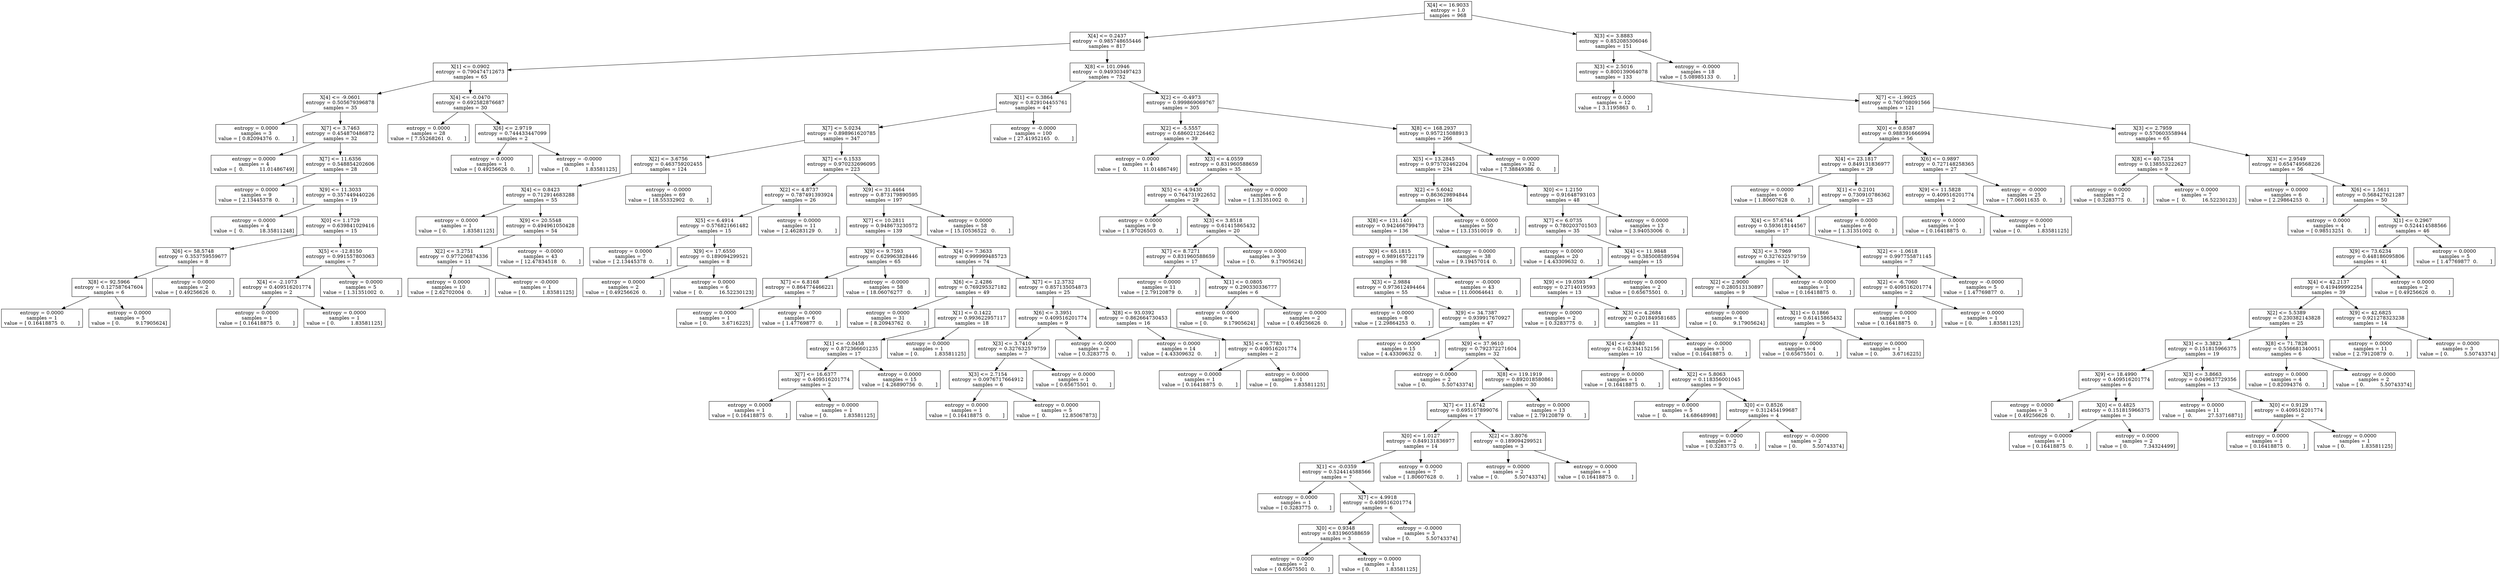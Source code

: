 digraph Tree {
0 [label="X[4] <= 16.9033\nentropy = 1.0\nsamples = 968", shape="box"] ;
1 [label="X[4] <= 0.2437\nentropy = 0.985748655446\nsamples = 817", shape="box"] ;
0 -> 1 ;
2 [label="X[1] <= 0.0902\nentropy = 0.790474712673\nsamples = 65", shape="box"] ;
1 -> 2 ;
3 [label="X[4] <= -9.0601\nentropy = 0.505679396878\nsamples = 35", shape="box"] ;
2 -> 3 ;
4 [label="entropy = 0.0000\nsamples = 3\nvalue = [ 0.82094376  0.        ]", shape="box"] ;
3 -> 4 ;
5 [label="X[7] <= 3.7463\nentropy = 0.454870486872\nsamples = 32", shape="box"] ;
3 -> 5 ;
6 [label="entropy = 0.0000\nsamples = 4\nvalue = [  0.          11.01486749]", shape="box"] ;
5 -> 6 ;
7 [label="X[7] <= 11.6356\nentropy = 0.548854202606\nsamples = 28", shape="box"] ;
5 -> 7 ;
8 [label="entropy = 0.0000\nsamples = 9\nvalue = [ 2.13445378  0.        ]", shape="box"] ;
7 -> 8 ;
9 [label="X[9] <= 11.3033\nentropy = 0.357449440226\nsamples = 19", shape="box"] ;
7 -> 9 ;
10 [label="entropy = 0.0000\nsamples = 4\nvalue = [  0.          18.35811248]", shape="box"] ;
9 -> 10 ;
11 [label="X[0] <= 1.1729\nentropy = 0.639841029416\nsamples = 15", shape="box"] ;
9 -> 11 ;
12 [label="X[6] <= 58.5748\nentropy = 0.353759559677\nsamples = 8", shape="box"] ;
11 -> 12 ;
13 [label="X[8] <= 92.5966\nentropy = 0.127587647604\nsamples = 6", shape="box"] ;
12 -> 13 ;
14 [label="entropy = 0.0000\nsamples = 1\nvalue = [ 0.16418875  0.        ]", shape="box"] ;
13 -> 14 ;
15 [label="entropy = 0.0000\nsamples = 5\nvalue = [ 0.          9.17905624]", shape="box"] ;
13 -> 15 ;
16 [label="entropy = 0.0000\nsamples = 2\nvalue = [ 0.49256626  0.        ]", shape="box"] ;
12 -> 16 ;
17 [label="X[5] <= -12.8150\nentropy = 0.991557803063\nsamples = 7", shape="box"] ;
11 -> 17 ;
18 [label="X[4] <= -2.1073\nentropy = 0.409516201774\nsamples = 2", shape="box"] ;
17 -> 18 ;
19 [label="entropy = 0.0000\nsamples = 1\nvalue = [ 0.16418875  0.        ]", shape="box"] ;
18 -> 19 ;
20 [label="entropy = 0.0000\nsamples = 1\nvalue = [ 0.          1.83581125]", shape="box"] ;
18 -> 20 ;
21 [label="entropy = 0.0000\nsamples = 5\nvalue = [ 1.31351002  0.        ]", shape="box"] ;
17 -> 21 ;
22 [label="X[4] <= -0.0470\nentropy = 0.692582876687\nsamples = 30", shape="box"] ;
2 -> 22 ;
23 [label="entropy = 0.0000\nsamples = 28\nvalue = [ 7.55268261  0.        ]", shape="box"] ;
22 -> 23 ;
24 [label="X[6] <= 2.9719\nentropy = 0.744433447099\nsamples = 2", shape="box"] ;
22 -> 24 ;
25 [label="entropy = 0.0000\nsamples = 1\nvalue = [ 0.49256626  0.        ]", shape="box"] ;
24 -> 25 ;
26 [label="entropy = -0.0000\nsamples = 1\nvalue = [ 0.          1.83581125]", shape="box"] ;
24 -> 26 ;
27 [label="X[8] <= 101.0946\nentropy = 0.949303497423\nsamples = 752", shape="box"] ;
1 -> 27 ;
28 [label="X[1] <= 0.3864\nentropy = 0.829104455761\nsamples = 447", shape="box"] ;
27 -> 28 ;
29 [label="X[7] <= 5.0234\nentropy = 0.898961620785\nsamples = 347", shape="box"] ;
28 -> 29 ;
30 [label="X[2] <= 3.6756\nentropy = 0.463759202455\nsamples = 124", shape="box"] ;
29 -> 30 ;
31 [label="X[4] <= 0.8423\nentropy = 0.712914683288\nsamples = 55", shape="box"] ;
30 -> 31 ;
32 [label="entropy = 0.0000\nsamples = 1\nvalue = [ 0.          1.83581125]", shape="box"] ;
31 -> 32 ;
33 [label="X[9] <= 20.5548\nentropy = 0.494961050428\nsamples = 54", shape="box"] ;
31 -> 33 ;
34 [label="X[2] <= 3.2751\nentropy = 0.977206874336\nsamples = 11", shape="box"] ;
33 -> 34 ;
35 [label="entropy = 0.0000\nsamples = 10\nvalue = [ 2.62702004  0.        ]", shape="box"] ;
34 -> 35 ;
36 [label="entropy = -0.0000\nsamples = 1\nvalue = [ 0.          1.83581125]", shape="box"] ;
34 -> 36 ;
37 [label="entropy = -0.0000\nsamples = 43\nvalue = [ 12.47834518   0.        ]", shape="box"] ;
33 -> 37 ;
38 [label="entropy = -0.0000\nsamples = 69\nvalue = [ 18.55332902   0.        ]", shape="box"] ;
30 -> 38 ;
39 [label="X[7] <= 6.1533\nentropy = 0.970232696095\nsamples = 223", shape="box"] ;
29 -> 39 ;
40 [label="X[2] <= 4.8737\nentropy = 0.787491393924\nsamples = 26", shape="box"] ;
39 -> 40 ;
41 [label="X[5] <= 6.4914\nentropy = 0.576821661482\nsamples = 15", shape="box"] ;
40 -> 41 ;
42 [label="entropy = 0.0000\nsamples = 7\nvalue = [ 2.13445378  0.        ]", shape="box"] ;
41 -> 42 ;
43 [label="X[9] <= 17.6550\nentropy = 0.189094299521\nsamples = 8", shape="box"] ;
41 -> 43 ;
44 [label="entropy = 0.0000\nsamples = 2\nvalue = [ 0.49256626  0.        ]", shape="box"] ;
43 -> 44 ;
45 [label="entropy = 0.0000\nsamples = 6\nvalue = [  0.          16.52230123]", shape="box"] ;
43 -> 45 ;
46 [label="entropy = 0.0000\nsamples = 11\nvalue = [ 2.46283129  0.        ]", shape="box"] ;
40 -> 46 ;
47 [label="X[9] <= 31.4464\nentropy = 0.873179890595\nsamples = 197", shape="box"] ;
39 -> 47 ;
48 [label="X[7] <= 10.2811\nentropy = 0.948673230572\nsamples = 139", shape="box"] ;
47 -> 48 ;
49 [label="X[9] <= 9.7593\nentropy = 0.629963828446\nsamples = 65", shape="box"] ;
48 -> 49 ;
50 [label="X[7] <= 6.8168\nentropy = 0.864774466221\nsamples = 7", shape="box"] ;
49 -> 50 ;
51 [label="entropy = 0.0000\nsamples = 1\nvalue = [ 0.         3.6716225]", shape="box"] ;
50 -> 51 ;
52 [label="entropy = 0.0000\nsamples = 6\nvalue = [ 1.47769877  0.        ]", shape="box"] ;
50 -> 52 ;
53 [label="entropy = -0.0000\nsamples = 58\nvalue = [ 18.06076277   0.        ]", shape="box"] ;
49 -> 53 ;
54 [label="X[4] <= 7.3633\nentropy = 0.999999485723\nsamples = 74", shape="box"] ;
48 -> 54 ;
55 [label="X[6] <= 2.4286\nentropy = 0.769295327182\nsamples = 49", shape="box"] ;
54 -> 55 ;
56 [label="entropy = 0.0000\nsamples = 31\nvalue = [ 8.20943762  0.        ]", shape="box"] ;
55 -> 56 ;
57 [label="X[1] <= 0.1422\nentropy = 0.993622957117\nsamples = 18", shape="box"] ;
55 -> 57 ;
58 [label="X[1] <= -0.0458\nentropy = 0.872366601235\nsamples = 17", shape="box"] ;
57 -> 58 ;
59 [label="X[7] <= 16.6377\nentropy = 0.409516201774\nsamples = 2", shape="box"] ;
58 -> 59 ;
60 [label="entropy = 0.0000\nsamples = 1\nvalue = [ 0.16418875  0.        ]", shape="box"] ;
59 -> 60 ;
61 [label="entropy = 0.0000\nsamples = 1\nvalue = [ 0.          1.83581125]", shape="box"] ;
59 -> 61 ;
62 [label="entropy = 0.0000\nsamples = 15\nvalue = [ 4.26890756  0.        ]", shape="box"] ;
58 -> 62 ;
63 [label="entropy = 0.0000\nsamples = 1\nvalue = [ 0.          1.83581125]", shape="box"] ;
57 -> 63 ;
64 [label="X[7] <= 12.3732\nentropy = 0.857135054873\nsamples = 25", shape="box"] ;
54 -> 64 ;
65 [label="X[6] <= 3.3951\nentropy = 0.409516201774\nsamples = 9", shape="box"] ;
64 -> 65 ;
66 [label="X[3] <= 3.7410\nentropy = 0.327632579759\nsamples = 7", shape="box"] ;
65 -> 66 ;
67 [label="X[3] <= 2.7154\nentropy = 0.0976717664912\nsamples = 6", shape="box"] ;
66 -> 67 ;
68 [label="entropy = 0.0000\nsamples = 1\nvalue = [ 0.16418875  0.        ]", shape="box"] ;
67 -> 68 ;
69 [label="entropy = 0.0000\nsamples = 5\nvalue = [  0.          12.85067873]", shape="box"] ;
67 -> 69 ;
70 [label="entropy = 0.0000\nsamples = 1\nvalue = [ 0.65675501  0.        ]", shape="box"] ;
66 -> 70 ;
71 [label="entropy = -0.0000\nsamples = 2\nvalue = [ 0.3283775  0.       ]", shape="box"] ;
65 -> 71 ;
72 [label="X[8] <= 93.0392\nentropy = 0.862664730453\nsamples = 16", shape="box"] ;
64 -> 72 ;
73 [label="entropy = 0.0000\nsamples = 14\nvalue = [ 4.43309632  0.        ]", shape="box"] ;
72 -> 73 ;
74 [label="X[5] <= 6.7783\nentropy = 0.409516201774\nsamples = 2", shape="box"] ;
72 -> 74 ;
75 [label="entropy = 0.0000\nsamples = 1\nvalue = [ 0.16418875  0.        ]", shape="box"] ;
74 -> 75 ;
76 [label="entropy = 0.0000\nsamples = 1\nvalue = [ 0.          1.83581125]", shape="box"] ;
74 -> 76 ;
77 [label="entropy = 0.0000\nsamples = 58\nvalue = [ 15.10536522   0.        ]", shape="box"] ;
47 -> 77 ;
78 [label="entropy = -0.0000\nsamples = 100\nvalue = [ 27.41952165   0.        ]", shape="box"] ;
28 -> 78 ;
79 [label="X[2] <= -0.4973\nentropy = 0.999869069767\nsamples = 305", shape="box"] ;
27 -> 79 ;
80 [label="X[2] <= -5.5557\nentropy = 0.686021226462\nsamples = 39", shape="box"] ;
79 -> 80 ;
81 [label="entropy = 0.0000\nsamples = 4\nvalue = [  0.          11.01486749]", shape="box"] ;
80 -> 81 ;
82 [label="X[3] <= 4.0559\nentropy = 0.831960588659\nsamples = 35", shape="box"] ;
80 -> 82 ;
83 [label="X[5] <= -4.9430\nentropy = 0.764731922652\nsamples = 29", shape="box"] ;
82 -> 83 ;
84 [label="entropy = 0.0000\nsamples = 9\nvalue = [ 1.97026503  0.        ]", shape="box"] ;
83 -> 84 ;
85 [label="X[3] <= 3.8518\nentropy = 0.61415865432\nsamples = 20", shape="box"] ;
83 -> 85 ;
86 [label="X[7] <= 8.7271\nentropy = 0.831960588659\nsamples = 17", shape="box"] ;
85 -> 86 ;
87 [label="entropy = 0.0000\nsamples = 11\nvalue = [ 2.79120879  0.        ]", shape="box"] ;
86 -> 87 ;
88 [label="X[1] <= 0.0805\nentropy = 0.290330336777\nsamples = 6", shape="box"] ;
86 -> 88 ;
89 [label="entropy = 0.0000\nsamples = 4\nvalue = [ 0.          9.17905624]", shape="box"] ;
88 -> 89 ;
90 [label="entropy = 0.0000\nsamples = 2\nvalue = [ 0.49256626  0.        ]", shape="box"] ;
88 -> 90 ;
91 [label="entropy = 0.0000\nsamples = 3\nvalue = [ 0.          9.17905624]", shape="box"] ;
85 -> 91 ;
92 [label="entropy = 0.0000\nsamples = 6\nvalue = [ 1.31351002  0.        ]", shape="box"] ;
82 -> 92 ;
93 [label="X[8] <= 168.2937\nentropy = 0.957215088913\nsamples = 266", shape="box"] ;
79 -> 93 ;
94 [label="X[5] <= 13.2845\nentropy = 0.975702462204\nsamples = 234", shape="box"] ;
93 -> 94 ;
95 [label="X[2] <= 5.6042\nentropy = 0.863629894844\nsamples = 186", shape="box"] ;
94 -> 95 ;
96 [label="X[8] <= 131.1401\nentropy = 0.942466799473\nsamples = 136", shape="box"] ;
95 -> 96 ;
97 [label="X[9] <= 65.1815\nentropy = 0.989165722179\nsamples = 98", shape="box"] ;
96 -> 97 ;
98 [label="X[3] <= 2.9884\nentropy = 0.973612494464\nsamples = 55", shape="box"] ;
97 -> 98 ;
99 [label="entropy = 0.0000\nsamples = 8\nvalue = [ 2.29864253  0.        ]", shape="box"] ;
98 -> 99 ;
100 [label="X[9] <= 34.7387\nentropy = 0.939917670927\nsamples = 47", shape="box"] ;
98 -> 100 ;
101 [label="entropy = 0.0000\nsamples = 15\nvalue = [ 4.43309632  0.        ]", shape="box"] ;
100 -> 101 ;
102 [label="X[9] <= 37.9610\nentropy = 0.792372271604\nsamples = 32", shape="box"] ;
100 -> 102 ;
103 [label="entropy = 0.0000\nsamples = 2\nvalue = [ 0.          5.50743374]", shape="box"] ;
102 -> 103 ;
104 [label="X[8] <= 119.1919\nentropy = 0.892018580861\nsamples = 30", shape="box"] ;
102 -> 104 ;
105 [label="X[7] <= 11.6742\nentropy = 0.695107899076\nsamples = 17", shape="box"] ;
104 -> 105 ;
106 [label="X[0] <= 1.0127\nentropy = 0.849131836977\nsamples = 14", shape="box"] ;
105 -> 106 ;
107 [label="X[1] <= -0.0359\nentropy = 0.524414588566\nsamples = 7", shape="box"] ;
106 -> 107 ;
108 [label="entropy = 0.0000\nsamples = 1\nvalue = [ 0.3283775  0.       ]", shape="box"] ;
107 -> 108 ;
109 [label="X[7] <= 4.9918\nentropy = 0.409516201774\nsamples = 6", shape="box"] ;
107 -> 109 ;
110 [label="X[0] <= 0.9348\nentropy = 0.831960588659\nsamples = 3", shape="box"] ;
109 -> 110 ;
111 [label="entropy = 0.0000\nsamples = 2\nvalue = [ 0.65675501  0.        ]", shape="box"] ;
110 -> 111 ;
112 [label="entropy = 0.0000\nsamples = 1\nvalue = [ 0.          1.83581125]", shape="box"] ;
110 -> 112 ;
113 [label="entropy = -0.0000\nsamples = 3\nvalue = [ 0.          5.50743374]", shape="box"] ;
109 -> 113 ;
114 [label="entropy = 0.0000\nsamples = 7\nvalue = [ 1.80607628  0.        ]", shape="box"] ;
106 -> 114 ;
115 [label="X[2] <= 3.8076\nentropy = 0.189094299521\nsamples = 3", shape="box"] ;
105 -> 115 ;
116 [label="entropy = 0.0000\nsamples = 2\nvalue = [ 0.          5.50743374]", shape="box"] ;
115 -> 116 ;
117 [label="entropy = 0.0000\nsamples = 1\nvalue = [ 0.16418875  0.        ]", shape="box"] ;
115 -> 117 ;
118 [label="entropy = 0.0000\nsamples = 13\nvalue = [ 2.79120879  0.        ]", shape="box"] ;
104 -> 118 ;
119 [label="entropy = -0.0000\nsamples = 43\nvalue = [ 11.00064641   0.        ]", shape="box"] ;
97 -> 119 ;
120 [label="entropy = 0.0000\nsamples = 38\nvalue = [ 9.19457014  0.        ]", shape="box"] ;
96 -> 120 ;
121 [label="entropy = 0.0000\nsamples = 50\nvalue = [ 13.13510019   0.        ]", shape="box"] ;
95 -> 121 ;
122 [label="X[0] <= 1.2150\nentropy = 0.91648793103\nsamples = 48", shape="box"] ;
94 -> 122 ;
123 [label="X[7] <= 6.0735\nentropy = 0.780203701503\nsamples = 35", shape="box"] ;
122 -> 123 ;
124 [label="entropy = 0.0000\nsamples = 20\nvalue = [ 4.43309632  0.        ]", shape="box"] ;
123 -> 124 ;
125 [label="X[4] <= 11.9848\nentropy = 0.385008589594\nsamples = 15", shape="box"] ;
123 -> 125 ;
126 [label="X[9] <= 19.0593\nentropy = 0.2714019593\nsamples = 13", shape="box"] ;
125 -> 126 ;
127 [label="entropy = 0.0000\nsamples = 2\nvalue = [ 0.3283775  0.       ]", shape="box"] ;
126 -> 127 ;
128 [label="X[3] <= 4.2684\nentropy = 0.201849581685\nsamples = 11", shape="box"] ;
126 -> 128 ;
129 [label="X[4] <= 0.9480\nentropy = 0.162334152156\nsamples = 10", shape="box"] ;
128 -> 129 ;
130 [label="entropy = 0.0000\nsamples = 1\nvalue = [ 0.16418875  0.        ]", shape="box"] ;
129 -> 130 ;
131 [label="X[2] <= 5.8063\nentropy = 0.118356001045\nsamples = 9", shape="box"] ;
129 -> 131 ;
132 [label="entropy = 0.0000\nsamples = 5\nvalue = [  0.          14.68648998]", shape="box"] ;
131 -> 132 ;
133 [label="X[0] <= 0.8526\nentropy = 0.312454199687\nsamples = 4", shape="box"] ;
131 -> 133 ;
134 [label="entropy = 0.0000\nsamples = 2\nvalue = [ 0.3283775  0.       ]", shape="box"] ;
133 -> 134 ;
135 [label="entropy = -0.0000\nsamples = 2\nvalue = [ 0.          5.50743374]", shape="box"] ;
133 -> 135 ;
136 [label="entropy = -0.0000\nsamples = 1\nvalue = [ 0.16418875  0.        ]", shape="box"] ;
128 -> 136 ;
137 [label="entropy = 0.0000\nsamples = 2\nvalue = [ 0.65675501  0.        ]", shape="box"] ;
125 -> 137 ;
138 [label="entropy = 0.0000\nsamples = 13\nvalue = [ 3.94053006  0.        ]", shape="box"] ;
122 -> 138 ;
139 [label="entropy = 0.0000\nsamples = 32\nvalue = [ 7.38849386  0.        ]", shape="box"] ;
93 -> 139 ;
140 [label="X[3] <= 3.8883\nentropy = 0.852085306046\nsamples = 151", shape="box"] ;
0 -> 140 ;
141 [label="X[3] <= 2.5016\nentropy = 0.800139064078\nsamples = 133", shape="box"] ;
140 -> 141 ;
142 [label="entropy = 0.0000\nsamples = 12\nvalue = [ 3.1195863  0.       ]", shape="box"] ;
141 -> 142 ;
143 [label="X[7] <= -1.9925\nentropy = 0.760708091566\nsamples = 121", shape="box"] ;
141 -> 143 ;
144 [label="X[0] <= 0.8587\nentropy = 0.988391666994\nsamples = 56", shape="box"] ;
143 -> 144 ;
145 [label="X[4] <= 23.1817\nentropy = 0.849131836977\nsamples = 29", shape="box"] ;
144 -> 145 ;
146 [label="entropy = 0.0000\nsamples = 6\nvalue = [ 1.80607628  0.        ]", shape="box"] ;
145 -> 146 ;
147 [label="X[1] <= 0.2101\nentropy = 0.730910786362\nsamples = 23", shape="box"] ;
145 -> 147 ;
148 [label="X[4] <= 57.6744\nentropy = 0.593618144567\nsamples = 17", shape="box"] ;
147 -> 148 ;
149 [label="X[3] <= 3.7969\nentropy = 0.327632579759\nsamples = 10", shape="box"] ;
148 -> 149 ;
150 [label="X[2] <= 2.9000\nentropy = 0.280513130897\nsamples = 9", shape="box"] ;
149 -> 150 ;
151 [label="entropy = 0.0000\nsamples = 4\nvalue = [ 0.          9.17905624]", shape="box"] ;
150 -> 151 ;
152 [label="X[1] <= 0.1866\nentropy = 0.61415865432\nsamples = 5", shape="box"] ;
150 -> 152 ;
153 [label="entropy = 0.0000\nsamples = 4\nvalue = [ 0.65675501  0.        ]", shape="box"] ;
152 -> 153 ;
154 [label="entropy = 0.0000\nsamples = 1\nvalue = [ 0.         3.6716225]", shape="box"] ;
152 -> 154 ;
155 [label="entropy = -0.0000\nsamples = 1\nvalue = [ 0.16418875  0.        ]", shape="box"] ;
149 -> 155 ;
156 [label="X[2] <= -1.0618\nentropy = 0.997755871145\nsamples = 7", shape="box"] ;
148 -> 156 ;
157 [label="X[2] <= -6.7060\nentropy = 0.409516201774\nsamples = 2", shape="box"] ;
156 -> 157 ;
158 [label="entropy = 0.0000\nsamples = 1\nvalue = [ 0.16418875  0.        ]", shape="box"] ;
157 -> 158 ;
159 [label="entropy = 0.0000\nsamples = 1\nvalue = [ 0.          1.83581125]", shape="box"] ;
157 -> 159 ;
160 [label="entropy = -0.0000\nsamples = 5\nvalue = [ 1.47769877  0.        ]", shape="box"] ;
156 -> 160 ;
161 [label="entropy = 0.0000\nsamples = 6\nvalue = [ 1.31351002  0.        ]", shape="box"] ;
147 -> 161 ;
162 [label="X[6] <= 0.9897\nentropy = 0.727148258365\nsamples = 27", shape="box"] ;
144 -> 162 ;
163 [label="X[9] <= 11.5828\nentropy = 0.409516201774\nsamples = 2", shape="box"] ;
162 -> 163 ;
164 [label="entropy = 0.0000\nsamples = 1\nvalue = [ 0.16418875  0.        ]", shape="box"] ;
163 -> 164 ;
165 [label="entropy = 0.0000\nsamples = 1\nvalue = [ 0.          1.83581125]", shape="box"] ;
163 -> 165 ;
166 [label="entropy = -0.0000\nsamples = 25\nvalue = [ 7.06011635  0.        ]", shape="box"] ;
162 -> 166 ;
167 [label="X[3] <= 2.7959\nentropy = 0.570603558944\nsamples = 65", shape="box"] ;
143 -> 167 ;
168 [label="X[8] <= 40.7254\nentropy = 0.138553222627\nsamples = 9", shape="box"] ;
167 -> 168 ;
169 [label="entropy = 0.0000\nsamples = 2\nvalue = [ 0.3283775  0.       ]", shape="box"] ;
168 -> 169 ;
170 [label="entropy = 0.0000\nsamples = 7\nvalue = [  0.          16.52230123]", shape="box"] ;
168 -> 170 ;
171 [label="X[3] <= 2.9549\nentropy = 0.654749568226\nsamples = 56", shape="box"] ;
167 -> 171 ;
172 [label="entropy = 0.0000\nsamples = 6\nvalue = [ 2.29864253  0.        ]", shape="box"] ;
171 -> 172 ;
173 [label="X[6] <= 1.5611\nentropy = 0.568427621287\nsamples = 50", shape="box"] ;
171 -> 173 ;
174 [label="entropy = 0.0000\nsamples = 4\nvalue = [ 0.98513251  0.        ]", shape="box"] ;
173 -> 174 ;
175 [label="X[1] <= 0.2967\nentropy = 0.524414588566\nsamples = 46", shape="box"] ;
173 -> 175 ;
176 [label="X[9] <= 73.6234\nentropy = 0.448186095806\nsamples = 41", shape="box"] ;
175 -> 176 ;
177 [label="X[4] <= 42.2137\nentropy = 0.419499992254\nsamples = 39", shape="box"] ;
176 -> 177 ;
178 [label="X[2] <= 5.5389\nentropy = 0.230382143828\nsamples = 25", shape="box"] ;
177 -> 178 ;
179 [label="X[3] <= 3.3823\nentropy = 0.151815966375\nsamples = 19", shape="box"] ;
178 -> 179 ;
180 [label="X[9] <= 18.4990\nentropy = 0.409516201774\nsamples = 6", shape="box"] ;
179 -> 180 ;
181 [label="entropy = 0.0000\nsamples = 3\nvalue = [ 0.49256626  0.        ]", shape="box"] ;
180 -> 181 ;
182 [label="X[0] <= 0.4825\nentropy = 0.151815966375\nsamples = 3", shape="box"] ;
180 -> 182 ;
183 [label="entropy = 0.0000\nsamples = 1\nvalue = [ 0.16418875  0.        ]", shape="box"] ;
182 -> 183 ;
184 [label="entropy = 0.0000\nsamples = 2\nvalue = [ 0.          7.34324499]", shape="box"] ;
182 -> 184 ;
185 [label="X[3] <= 3.8663\nentropy = 0.049637729356\nsamples = 13", shape="box"] ;
179 -> 185 ;
186 [label="entropy = 0.0000\nsamples = 11\nvalue = [  0.          27.53716871]", shape="box"] ;
185 -> 186 ;
187 [label="X[0] <= 0.9129\nentropy = 0.409516201774\nsamples = 2", shape="box"] ;
185 -> 187 ;
188 [label="entropy = 0.0000\nsamples = 1\nvalue = [ 0.16418875  0.        ]", shape="box"] ;
187 -> 188 ;
189 [label="entropy = 0.0000\nsamples = 1\nvalue = [ 0.          1.83581125]", shape="box"] ;
187 -> 189 ;
190 [label="X[8] <= 71.7828\nentropy = 0.556681340051\nsamples = 6", shape="box"] ;
178 -> 190 ;
191 [label="entropy = 0.0000\nsamples = 4\nvalue = [ 0.82094376  0.        ]", shape="box"] ;
190 -> 191 ;
192 [label="entropy = 0.0000\nsamples = 2\nvalue = [ 0.          5.50743374]", shape="box"] ;
190 -> 192 ;
193 [label="X[9] <= 42.6825\nentropy = 0.921278323238\nsamples = 14", shape="box"] ;
177 -> 193 ;
194 [label="entropy = 0.0000\nsamples = 11\nvalue = [ 2.79120879  0.        ]", shape="box"] ;
193 -> 194 ;
195 [label="entropy = 0.0000\nsamples = 3\nvalue = [ 0.          5.50743374]", shape="box"] ;
193 -> 195 ;
196 [label="entropy = 0.0000\nsamples = 2\nvalue = [ 0.49256626  0.        ]", shape="box"] ;
176 -> 196 ;
197 [label="entropy = 0.0000\nsamples = 5\nvalue = [ 1.47769877  0.        ]", shape="box"] ;
175 -> 197 ;
198 [label="entropy = -0.0000\nsamples = 18\nvalue = [ 5.08985133  0.        ]", shape="box"] ;
140 -> 198 ;
}